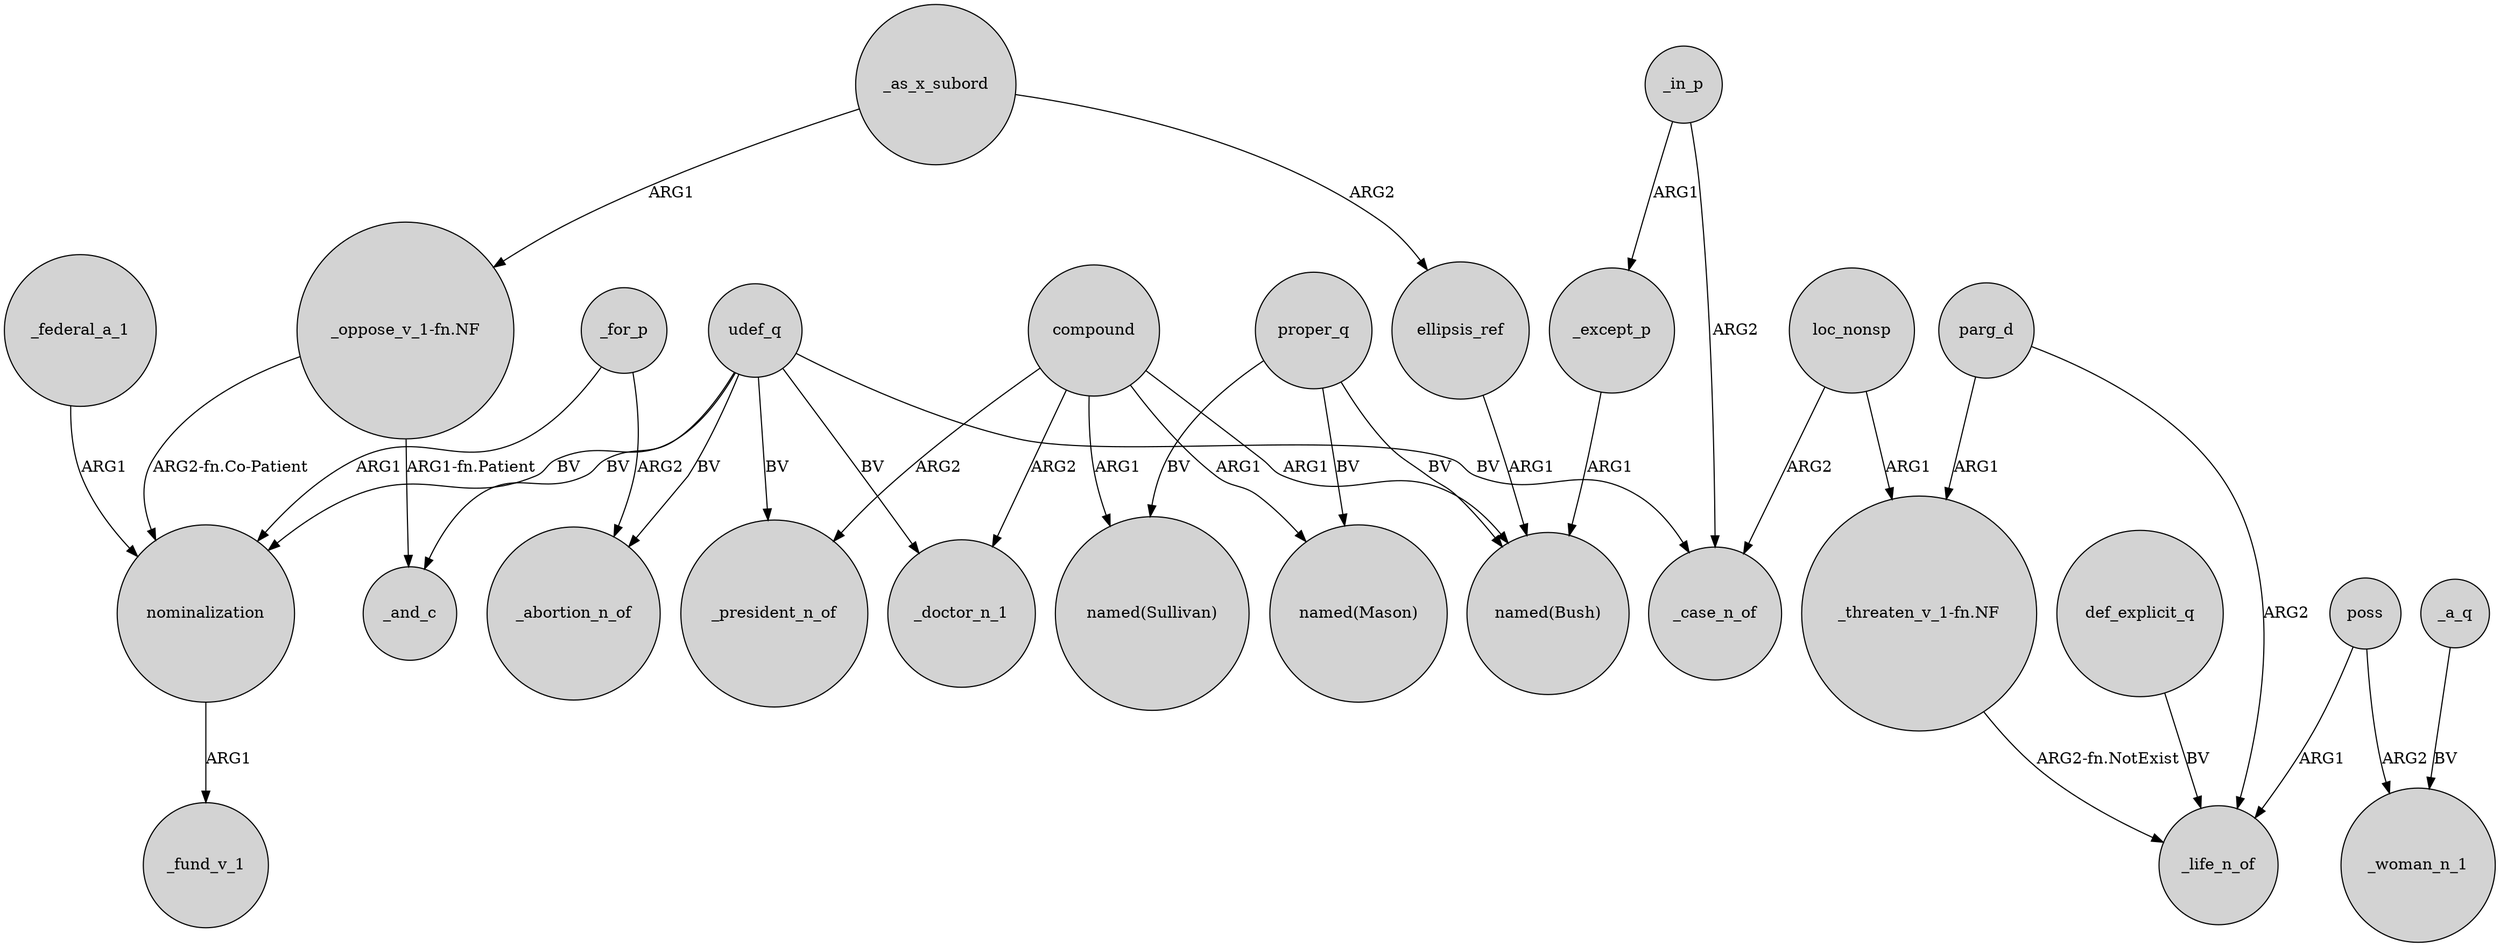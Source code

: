 digraph {
	node [shape=circle style=filled]
	compound -> _doctor_n_1 [label=ARG2]
	_for_p -> _abortion_n_of [label=ARG2]
	"_threaten_v_1-fn.NF" -> _life_n_of [label="ARG2-fn.NotExist"]
	compound -> _president_n_of [label=ARG2]
	def_explicit_q -> _life_n_of [label=BV]
	parg_d -> "_threaten_v_1-fn.NF" [label=ARG1]
	_except_p -> "named(Bush)" [label=ARG1]
	nominalization -> _fund_v_1 [label=ARG1]
	proper_q -> "named(Mason)" [label=BV]
	ellipsis_ref -> "named(Bush)" [label=ARG1]
	loc_nonsp -> "_threaten_v_1-fn.NF" [label=ARG1]
	udef_q -> _doctor_n_1 [label=BV]
	parg_d -> _life_n_of [label=ARG2]
	poss -> _life_n_of [label=ARG1]
	proper_q -> "named(Sullivan)" [label=BV]
	"_oppose_v_1-fn.NF" -> nominalization [label="ARG2-fn.Co-Patient"]
	udef_q -> _president_n_of [label=BV]
	compound -> "named(Sullivan)" [label=ARG1]
	loc_nonsp -> _case_n_of [label=ARG2]
	proper_q -> "named(Bush)" [label=BV]
	_in_p -> _except_p [label=ARG1]
	udef_q -> nominalization [label=BV]
	_as_x_subord -> "_oppose_v_1-fn.NF" [label=ARG1]
	_for_p -> nominalization [label=ARG1]
	_federal_a_1 -> nominalization [label=ARG1]
	_in_p -> _case_n_of [label=ARG2]
	udef_q -> _abortion_n_of [label=BV]
	_as_x_subord -> ellipsis_ref [label=ARG2]
	poss -> _woman_n_1 [label=ARG2]
	udef_q -> _case_n_of [label=BV]
	"_oppose_v_1-fn.NF" -> _and_c [label="ARG1-fn.Patient"]
	udef_q -> _and_c [label=BV]
	_a_q -> _woman_n_1 [label=BV]
	compound -> "named(Bush)" [label=ARG1]
	compound -> "named(Mason)" [label=ARG1]
}
